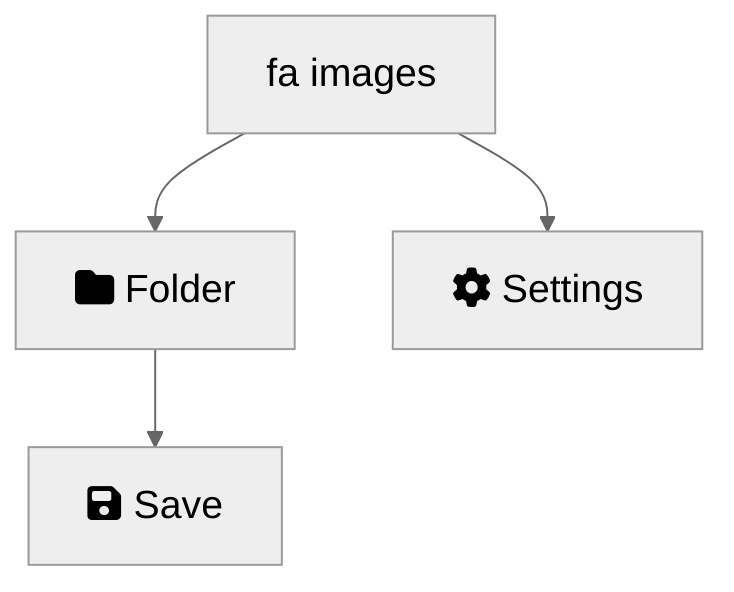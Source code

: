 ---
config:
  theme: neutral
  themeVariables:
    fontSize: 20px
---
graph TD;
    root[fa images]
    root-->A["<i class='fas fa-folder'></i> Folder"] --> B["<i class='fas fa-save'></i> Save"]
    root--> C["<i class='fas fa-cog'></i> Settings"]
